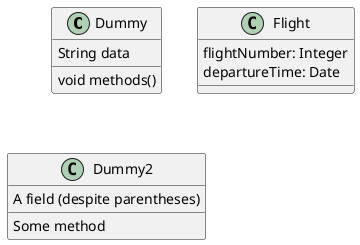 @startuml
class Dummy {
    String data
    void methods()
}

class Flight {
    flightNumber: Integer
    departureTime: Date
}

class Dummy2 {
    {field} A field (despite parentheses)
    {method} Some method
}
@enduml